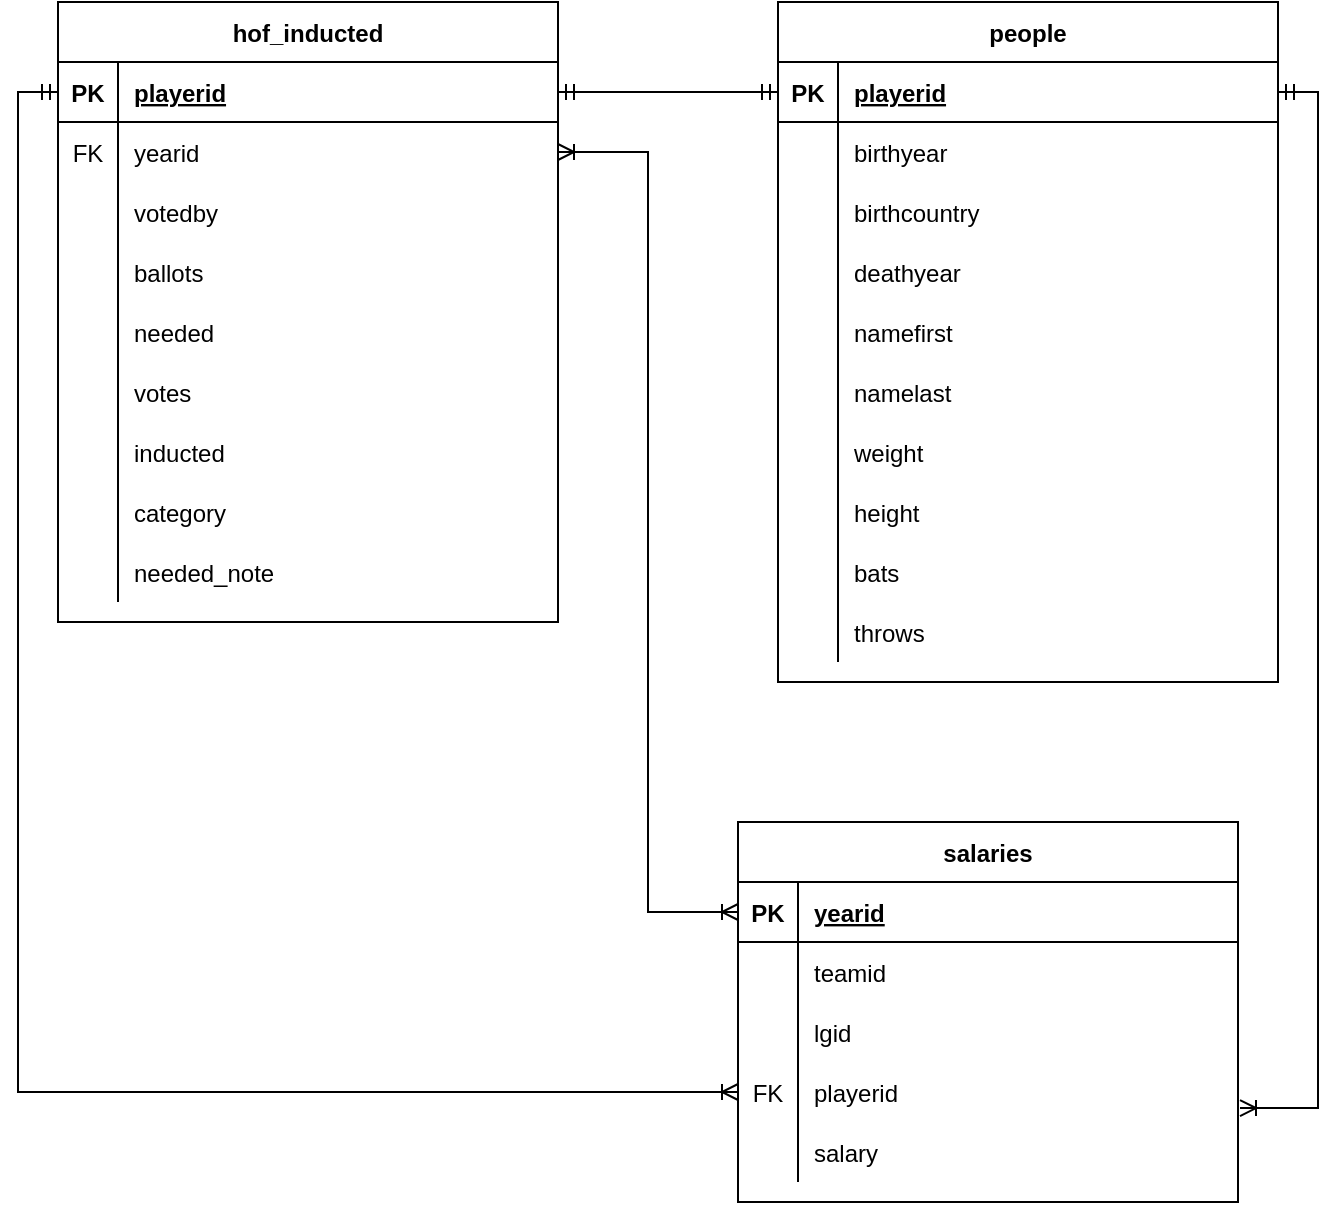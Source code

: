 <mxfile version="13.5.3" type="github">
  <diagram id="R2lEEEUBdFMjLlhIrx00" name="Page-1">
    <mxGraphModel dx="1422" dy="762" grid="1" gridSize="10" guides="1" tooltips="1" connect="1" arrows="1" fold="1" page="1" pageScale="1" pageWidth="850" pageHeight="1100" math="0" shadow="0" extFonts="Permanent Marker^https://fonts.googleapis.com/css?family=Permanent+Marker">
      <root>
        <mxCell id="0" />
        <mxCell id="1" parent="0" />
        <mxCell id="C-vyLk0tnHw3VtMMgP7b-23" value="hof_inducted" style="shape=table;startSize=30;container=1;collapsible=1;childLayout=tableLayout;fixedRows=1;rowLines=0;fontStyle=1;align=center;resizeLast=1;" parent="1" vertex="1">
          <mxGeometry x="120" y="120" width="250" height="310" as="geometry" />
        </mxCell>
        <mxCell id="C-vyLk0tnHw3VtMMgP7b-24" value="" style="shape=partialRectangle;collapsible=0;dropTarget=0;pointerEvents=0;fillColor=none;points=[[0,0.5],[1,0.5]];portConstraint=eastwest;top=0;left=0;right=0;bottom=1;" parent="C-vyLk0tnHw3VtMMgP7b-23" vertex="1">
          <mxGeometry y="30" width="250" height="30" as="geometry" />
        </mxCell>
        <mxCell id="C-vyLk0tnHw3VtMMgP7b-25" value="PK" style="shape=partialRectangle;overflow=hidden;connectable=0;fillColor=none;top=0;left=0;bottom=0;right=0;fontStyle=1;" parent="C-vyLk0tnHw3VtMMgP7b-24" vertex="1">
          <mxGeometry width="30" height="30" as="geometry" />
        </mxCell>
        <mxCell id="C-vyLk0tnHw3VtMMgP7b-26" value="playerid" style="shape=partialRectangle;overflow=hidden;connectable=0;fillColor=none;top=0;left=0;bottom=0;right=0;align=left;spacingLeft=6;fontStyle=5;" parent="C-vyLk0tnHw3VtMMgP7b-24" vertex="1">
          <mxGeometry x="30" width="220" height="30" as="geometry" />
        </mxCell>
        <mxCell id="C-vyLk0tnHw3VtMMgP7b-27" value="" style="shape=partialRectangle;collapsible=0;dropTarget=0;pointerEvents=0;fillColor=none;points=[[0,0.5],[1,0.5]];portConstraint=eastwest;top=0;left=0;right=0;bottom=0;" parent="C-vyLk0tnHw3VtMMgP7b-23" vertex="1">
          <mxGeometry y="60" width="250" height="30" as="geometry" />
        </mxCell>
        <mxCell id="C-vyLk0tnHw3VtMMgP7b-28" value="FK" style="shape=partialRectangle;overflow=hidden;connectable=0;fillColor=none;top=0;left=0;bottom=0;right=0;" parent="C-vyLk0tnHw3VtMMgP7b-27" vertex="1">
          <mxGeometry width="30" height="30" as="geometry" />
        </mxCell>
        <mxCell id="C-vyLk0tnHw3VtMMgP7b-29" value="yearid" style="shape=partialRectangle;overflow=hidden;connectable=0;fillColor=none;top=0;left=0;bottom=0;right=0;align=left;spacingLeft=6;" parent="C-vyLk0tnHw3VtMMgP7b-27" vertex="1">
          <mxGeometry x="30" width="220" height="30" as="geometry" />
        </mxCell>
        <mxCell id="lvdUmjx9k2lOD1dmZeKj-14" value="" style="shape=partialRectangle;collapsible=0;dropTarget=0;pointerEvents=0;fillColor=none;points=[[0,0.5],[1,0.5]];portConstraint=eastwest;top=0;left=0;right=0;bottom=0;" parent="C-vyLk0tnHw3VtMMgP7b-23" vertex="1">
          <mxGeometry y="90" width="250" height="30" as="geometry" />
        </mxCell>
        <mxCell id="lvdUmjx9k2lOD1dmZeKj-15" value="" style="shape=partialRectangle;overflow=hidden;connectable=0;fillColor=none;top=0;left=0;bottom=0;right=0;" parent="lvdUmjx9k2lOD1dmZeKj-14" vertex="1">
          <mxGeometry width="30" height="30" as="geometry" />
        </mxCell>
        <mxCell id="lvdUmjx9k2lOD1dmZeKj-16" value="votedby" style="shape=partialRectangle;overflow=hidden;connectable=0;fillColor=none;top=0;left=0;bottom=0;right=0;align=left;spacingLeft=6;" parent="lvdUmjx9k2lOD1dmZeKj-14" vertex="1">
          <mxGeometry x="30" width="220" height="30" as="geometry" />
        </mxCell>
        <mxCell id="lvdUmjx9k2lOD1dmZeKj-17" value="" style="shape=partialRectangle;collapsible=0;dropTarget=0;pointerEvents=0;fillColor=none;points=[[0,0.5],[1,0.5]];portConstraint=eastwest;top=0;left=0;right=0;bottom=0;" parent="C-vyLk0tnHw3VtMMgP7b-23" vertex="1">
          <mxGeometry y="120" width="250" height="30" as="geometry" />
        </mxCell>
        <mxCell id="lvdUmjx9k2lOD1dmZeKj-18" value="" style="shape=partialRectangle;overflow=hidden;connectable=0;fillColor=none;top=0;left=0;bottom=0;right=0;" parent="lvdUmjx9k2lOD1dmZeKj-17" vertex="1">
          <mxGeometry width="30" height="30" as="geometry" />
        </mxCell>
        <mxCell id="lvdUmjx9k2lOD1dmZeKj-19" value="ballots" style="shape=partialRectangle;overflow=hidden;connectable=0;fillColor=none;top=0;left=0;bottom=0;right=0;align=left;spacingLeft=6;" parent="lvdUmjx9k2lOD1dmZeKj-17" vertex="1">
          <mxGeometry x="30" width="220" height="30" as="geometry" />
        </mxCell>
        <mxCell id="lvdUmjx9k2lOD1dmZeKj-33" value="" style="shape=partialRectangle;collapsible=0;dropTarget=0;pointerEvents=0;fillColor=none;points=[[0,0.5],[1,0.5]];portConstraint=eastwest;top=0;left=0;right=0;bottom=0;" parent="C-vyLk0tnHw3VtMMgP7b-23" vertex="1">
          <mxGeometry y="150" width="250" height="30" as="geometry" />
        </mxCell>
        <mxCell id="lvdUmjx9k2lOD1dmZeKj-34" value="" style="shape=partialRectangle;overflow=hidden;connectable=0;fillColor=none;top=0;left=0;bottom=0;right=0;" parent="lvdUmjx9k2lOD1dmZeKj-33" vertex="1">
          <mxGeometry width="30" height="30" as="geometry" />
        </mxCell>
        <mxCell id="lvdUmjx9k2lOD1dmZeKj-35" value="needed" style="shape=partialRectangle;overflow=hidden;connectable=0;fillColor=none;top=0;left=0;bottom=0;right=0;align=left;spacingLeft=6;" parent="lvdUmjx9k2lOD1dmZeKj-33" vertex="1">
          <mxGeometry x="30" width="220" height="30" as="geometry" />
        </mxCell>
        <mxCell id="lvdUmjx9k2lOD1dmZeKj-36" value="" style="shape=partialRectangle;collapsible=0;dropTarget=0;pointerEvents=0;fillColor=none;points=[[0,0.5],[1,0.5]];portConstraint=eastwest;top=0;left=0;right=0;bottom=0;" parent="C-vyLk0tnHw3VtMMgP7b-23" vertex="1">
          <mxGeometry y="180" width="250" height="30" as="geometry" />
        </mxCell>
        <mxCell id="lvdUmjx9k2lOD1dmZeKj-37" value="" style="shape=partialRectangle;overflow=hidden;connectable=0;fillColor=none;top=0;left=0;bottom=0;right=0;" parent="lvdUmjx9k2lOD1dmZeKj-36" vertex="1">
          <mxGeometry width="30" height="30" as="geometry" />
        </mxCell>
        <mxCell id="lvdUmjx9k2lOD1dmZeKj-38" value="votes" style="shape=partialRectangle;overflow=hidden;connectable=0;fillColor=none;top=0;left=0;bottom=0;right=0;align=left;spacingLeft=6;" parent="lvdUmjx9k2lOD1dmZeKj-36" vertex="1">
          <mxGeometry x="30" width="220" height="30" as="geometry" />
        </mxCell>
        <mxCell id="lvdUmjx9k2lOD1dmZeKj-39" value="" style="shape=partialRectangle;collapsible=0;dropTarget=0;pointerEvents=0;fillColor=none;points=[[0,0.5],[1,0.5]];portConstraint=eastwest;top=0;left=0;right=0;bottom=0;" parent="C-vyLk0tnHw3VtMMgP7b-23" vertex="1">
          <mxGeometry y="210" width="250" height="30" as="geometry" />
        </mxCell>
        <mxCell id="lvdUmjx9k2lOD1dmZeKj-40" value="" style="shape=partialRectangle;overflow=hidden;connectable=0;fillColor=none;top=0;left=0;bottom=0;right=0;" parent="lvdUmjx9k2lOD1dmZeKj-39" vertex="1">
          <mxGeometry width="30" height="30" as="geometry" />
        </mxCell>
        <mxCell id="lvdUmjx9k2lOD1dmZeKj-41" value="inducted" style="shape=partialRectangle;overflow=hidden;connectable=0;fillColor=none;top=0;left=0;bottom=0;right=0;align=left;spacingLeft=6;" parent="lvdUmjx9k2lOD1dmZeKj-39" vertex="1">
          <mxGeometry x="30" width="220" height="30" as="geometry" />
        </mxCell>
        <mxCell id="lvdUmjx9k2lOD1dmZeKj-42" value="" style="shape=partialRectangle;collapsible=0;dropTarget=0;pointerEvents=0;fillColor=none;points=[[0,0.5],[1,0.5]];portConstraint=eastwest;top=0;left=0;right=0;bottom=0;" parent="C-vyLk0tnHw3VtMMgP7b-23" vertex="1">
          <mxGeometry y="240" width="250" height="30" as="geometry" />
        </mxCell>
        <mxCell id="lvdUmjx9k2lOD1dmZeKj-43" value="" style="shape=partialRectangle;overflow=hidden;connectable=0;fillColor=none;top=0;left=0;bottom=0;right=0;" parent="lvdUmjx9k2lOD1dmZeKj-42" vertex="1">
          <mxGeometry width="30" height="30" as="geometry" />
        </mxCell>
        <mxCell id="lvdUmjx9k2lOD1dmZeKj-44" value="category" style="shape=partialRectangle;overflow=hidden;connectable=0;fillColor=none;top=0;left=0;bottom=0;right=0;align=left;spacingLeft=6;" parent="lvdUmjx9k2lOD1dmZeKj-42" vertex="1">
          <mxGeometry x="30" width="220" height="30" as="geometry" />
        </mxCell>
        <mxCell id="lvdUmjx9k2lOD1dmZeKj-45" value="" style="shape=partialRectangle;collapsible=0;dropTarget=0;pointerEvents=0;fillColor=none;points=[[0,0.5],[1,0.5]];portConstraint=eastwest;top=0;left=0;right=0;bottom=0;" parent="C-vyLk0tnHw3VtMMgP7b-23" vertex="1">
          <mxGeometry y="270" width="250" height="30" as="geometry" />
        </mxCell>
        <mxCell id="lvdUmjx9k2lOD1dmZeKj-46" value="" style="shape=partialRectangle;overflow=hidden;connectable=0;fillColor=none;top=0;left=0;bottom=0;right=0;" parent="lvdUmjx9k2lOD1dmZeKj-45" vertex="1">
          <mxGeometry width="30" height="30" as="geometry" />
        </mxCell>
        <mxCell id="lvdUmjx9k2lOD1dmZeKj-47" value="needed_note" style="shape=partialRectangle;overflow=hidden;connectable=0;fillColor=none;top=0;left=0;bottom=0;right=0;align=left;spacingLeft=6;" parent="lvdUmjx9k2lOD1dmZeKj-45" vertex="1">
          <mxGeometry x="30" width="220" height="30" as="geometry" />
        </mxCell>
        <mxCell id="C-vyLk0tnHw3VtMMgP7b-13" value="people" style="shape=table;startSize=30;container=1;collapsible=1;childLayout=tableLayout;fixedRows=1;rowLines=0;fontStyle=1;align=center;resizeLast=1;" parent="1" vertex="1">
          <mxGeometry x="480" y="120" width="250" height="340" as="geometry" />
        </mxCell>
        <mxCell id="C-vyLk0tnHw3VtMMgP7b-14" value="" style="shape=partialRectangle;collapsible=0;dropTarget=0;pointerEvents=0;fillColor=none;points=[[0,0.5],[1,0.5]];portConstraint=eastwest;top=0;left=0;right=0;bottom=1;" parent="C-vyLk0tnHw3VtMMgP7b-13" vertex="1">
          <mxGeometry y="30" width="250" height="30" as="geometry" />
        </mxCell>
        <mxCell id="C-vyLk0tnHw3VtMMgP7b-15" value="PK" style="shape=partialRectangle;overflow=hidden;connectable=0;fillColor=none;top=0;left=0;bottom=0;right=0;fontStyle=1;" parent="C-vyLk0tnHw3VtMMgP7b-14" vertex="1">
          <mxGeometry width="30" height="30" as="geometry" />
        </mxCell>
        <mxCell id="C-vyLk0tnHw3VtMMgP7b-16" value="playerid" style="shape=partialRectangle;overflow=hidden;connectable=0;fillColor=none;top=0;left=0;bottom=0;right=0;align=left;spacingLeft=6;fontStyle=5;" parent="C-vyLk0tnHw3VtMMgP7b-14" vertex="1">
          <mxGeometry x="30" width="220" height="30" as="geometry" />
        </mxCell>
        <mxCell id="C-vyLk0tnHw3VtMMgP7b-17" value="" style="shape=partialRectangle;collapsible=0;dropTarget=0;pointerEvents=0;fillColor=none;points=[[0,0.5],[1,0.5]];portConstraint=eastwest;top=0;left=0;right=0;bottom=0;" parent="C-vyLk0tnHw3VtMMgP7b-13" vertex="1">
          <mxGeometry y="60" width="250" height="30" as="geometry" />
        </mxCell>
        <mxCell id="C-vyLk0tnHw3VtMMgP7b-18" value="" style="shape=partialRectangle;overflow=hidden;connectable=0;fillColor=none;top=0;left=0;bottom=0;right=0;" parent="C-vyLk0tnHw3VtMMgP7b-17" vertex="1">
          <mxGeometry width="30" height="30" as="geometry" />
        </mxCell>
        <mxCell id="C-vyLk0tnHw3VtMMgP7b-19" value="birthyear" style="shape=partialRectangle;overflow=hidden;connectable=0;fillColor=none;top=0;left=0;bottom=0;right=0;align=left;spacingLeft=6;" parent="C-vyLk0tnHw3VtMMgP7b-17" vertex="1">
          <mxGeometry x="30" width="220" height="30" as="geometry" />
        </mxCell>
        <mxCell id="C-vyLk0tnHw3VtMMgP7b-20" value="" style="shape=partialRectangle;collapsible=0;dropTarget=0;pointerEvents=0;fillColor=none;points=[[0,0.5],[1,0.5]];portConstraint=eastwest;top=0;left=0;right=0;bottom=0;" parent="C-vyLk0tnHw3VtMMgP7b-13" vertex="1">
          <mxGeometry y="90" width="250" height="30" as="geometry" />
        </mxCell>
        <mxCell id="C-vyLk0tnHw3VtMMgP7b-21" value="" style="shape=partialRectangle;overflow=hidden;connectable=0;fillColor=none;top=0;left=0;bottom=0;right=0;" parent="C-vyLk0tnHw3VtMMgP7b-20" vertex="1">
          <mxGeometry width="30" height="30" as="geometry" />
        </mxCell>
        <mxCell id="C-vyLk0tnHw3VtMMgP7b-22" value="birthcountry" style="shape=partialRectangle;overflow=hidden;connectable=0;fillColor=none;top=0;left=0;bottom=0;right=0;align=left;spacingLeft=6;" parent="C-vyLk0tnHw3VtMMgP7b-20" vertex="1">
          <mxGeometry x="30" width="220" height="30" as="geometry" />
        </mxCell>
        <mxCell id="lvdUmjx9k2lOD1dmZeKj-76" value="" style="shape=partialRectangle;collapsible=0;dropTarget=0;pointerEvents=0;fillColor=none;points=[[0,0.5],[1,0.5]];portConstraint=eastwest;top=0;left=0;right=0;bottom=0;" parent="C-vyLk0tnHw3VtMMgP7b-13" vertex="1">
          <mxGeometry y="120" width="250" height="30" as="geometry" />
        </mxCell>
        <mxCell id="lvdUmjx9k2lOD1dmZeKj-77" value="" style="shape=partialRectangle;overflow=hidden;connectable=0;fillColor=none;top=0;left=0;bottom=0;right=0;" parent="lvdUmjx9k2lOD1dmZeKj-76" vertex="1">
          <mxGeometry width="30" height="30" as="geometry" />
        </mxCell>
        <mxCell id="lvdUmjx9k2lOD1dmZeKj-78" value="deathyear" style="shape=partialRectangle;overflow=hidden;connectable=0;fillColor=none;top=0;left=0;bottom=0;right=0;align=left;spacingLeft=6;" parent="lvdUmjx9k2lOD1dmZeKj-76" vertex="1">
          <mxGeometry x="30" width="220" height="30" as="geometry" />
        </mxCell>
        <mxCell id="lvdUmjx9k2lOD1dmZeKj-79" value="" style="shape=partialRectangle;collapsible=0;dropTarget=0;pointerEvents=0;fillColor=none;points=[[0,0.5],[1,0.5]];portConstraint=eastwest;top=0;left=0;right=0;bottom=0;" parent="C-vyLk0tnHw3VtMMgP7b-13" vertex="1">
          <mxGeometry y="150" width="250" height="30" as="geometry" />
        </mxCell>
        <mxCell id="lvdUmjx9k2lOD1dmZeKj-80" value="" style="shape=partialRectangle;overflow=hidden;connectable=0;fillColor=none;top=0;left=0;bottom=0;right=0;" parent="lvdUmjx9k2lOD1dmZeKj-79" vertex="1">
          <mxGeometry width="30" height="30" as="geometry" />
        </mxCell>
        <mxCell id="lvdUmjx9k2lOD1dmZeKj-81" value="namefirst" style="shape=partialRectangle;overflow=hidden;connectable=0;fillColor=none;top=0;left=0;bottom=0;right=0;align=left;spacingLeft=6;" parent="lvdUmjx9k2lOD1dmZeKj-79" vertex="1">
          <mxGeometry x="30" width="220" height="30" as="geometry" />
        </mxCell>
        <mxCell id="lvdUmjx9k2lOD1dmZeKj-82" value="" style="shape=partialRectangle;collapsible=0;dropTarget=0;pointerEvents=0;fillColor=none;points=[[0,0.5],[1,0.5]];portConstraint=eastwest;top=0;left=0;right=0;bottom=0;" parent="C-vyLk0tnHw3VtMMgP7b-13" vertex="1">
          <mxGeometry y="180" width="250" height="30" as="geometry" />
        </mxCell>
        <mxCell id="lvdUmjx9k2lOD1dmZeKj-83" value="" style="shape=partialRectangle;overflow=hidden;connectable=0;fillColor=none;top=0;left=0;bottom=0;right=0;" parent="lvdUmjx9k2lOD1dmZeKj-82" vertex="1">
          <mxGeometry width="30" height="30" as="geometry" />
        </mxCell>
        <mxCell id="lvdUmjx9k2lOD1dmZeKj-84" value="namelast" style="shape=partialRectangle;overflow=hidden;connectable=0;fillColor=none;top=0;left=0;bottom=0;right=0;align=left;spacingLeft=6;" parent="lvdUmjx9k2lOD1dmZeKj-82" vertex="1">
          <mxGeometry x="30" width="220" height="30" as="geometry" />
        </mxCell>
        <mxCell id="lvdUmjx9k2lOD1dmZeKj-85" value="" style="shape=partialRectangle;collapsible=0;dropTarget=0;pointerEvents=0;fillColor=none;points=[[0,0.5],[1,0.5]];portConstraint=eastwest;top=0;left=0;right=0;bottom=0;" parent="C-vyLk0tnHw3VtMMgP7b-13" vertex="1">
          <mxGeometry y="210" width="250" height="30" as="geometry" />
        </mxCell>
        <mxCell id="lvdUmjx9k2lOD1dmZeKj-86" value="" style="shape=partialRectangle;overflow=hidden;connectable=0;fillColor=none;top=0;left=0;bottom=0;right=0;" parent="lvdUmjx9k2lOD1dmZeKj-85" vertex="1">
          <mxGeometry width="30" height="30" as="geometry" />
        </mxCell>
        <mxCell id="lvdUmjx9k2lOD1dmZeKj-87" value="weight" style="shape=partialRectangle;overflow=hidden;connectable=0;fillColor=none;top=0;left=0;bottom=0;right=0;align=left;spacingLeft=6;" parent="lvdUmjx9k2lOD1dmZeKj-85" vertex="1">
          <mxGeometry x="30" width="220" height="30" as="geometry" />
        </mxCell>
        <mxCell id="lvdUmjx9k2lOD1dmZeKj-88" value="" style="shape=partialRectangle;collapsible=0;dropTarget=0;pointerEvents=0;fillColor=none;points=[[0,0.5],[1,0.5]];portConstraint=eastwest;top=0;left=0;right=0;bottom=0;" parent="C-vyLk0tnHw3VtMMgP7b-13" vertex="1">
          <mxGeometry y="240" width="250" height="30" as="geometry" />
        </mxCell>
        <mxCell id="lvdUmjx9k2lOD1dmZeKj-89" value="" style="shape=partialRectangle;overflow=hidden;connectable=0;fillColor=none;top=0;left=0;bottom=0;right=0;" parent="lvdUmjx9k2lOD1dmZeKj-88" vertex="1">
          <mxGeometry width="30" height="30" as="geometry" />
        </mxCell>
        <mxCell id="lvdUmjx9k2lOD1dmZeKj-90" value="height" style="shape=partialRectangle;overflow=hidden;connectable=0;fillColor=none;top=0;left=0;bottom=0;right=0;align=left;spacingLeft=6;" parent="lvdUmjx9k2lOD1dmZeKj-88" vertex="1">
          <mxGeometry x="30" width="220" height="30" as="geometry" />
        </mxCell>
        <mxCell id="lvdUmjx9k2lOD1dmZeKj-91" value="" style="shape=partialRectangle;collapsible=0;dropTarget=0;pointerEvents=0;fillColor=none;points=[[0,0.5],[1,0.5]];portConstraint=eastwest;top=0;left=0;right=0;bottom=0;" parent="C-vyLk0tnHw3VtMMgP7b-13" vertex="1">
          <mxGeometry y="270" width="250" height="30" as="geometry" />
        </mxCell>
        <mxCell id="lvdUmjx9k2lOD1dmZeKj-92" value="" style="shape=partialRectangle;overflow=hidden;connectable=0;fillColor=none;top=0;left=0;bottom=0;right=0;" parent="lvdUmjx9k2lOD1dmZeKj-91" vertex="1">
          <mxGeometry width="30" height="30" as="geometry" />
        </mxCell>
        <mxCell id="lvdUmjx9k2lOD1dmZeKj-93" value="bats" style="shape=partialRectangle;overflow=hidden;connectable=0;fillColor=none;top=0;left=0;bottom=0;right=0;align=left;spacingLeft=6;" parent="lvdUmjx9k2lOD1dmZeKj-91" vertex="1">
          <mxGeometry x="30" width="220" height="30" as="geometry" />
        </mxCell>
        <mxCell id="lvdUmjx9k2lOD1dmZeKj-94" value="" style="shape=partialRectangle;collapsible=0;dropTarget=0;pointerEvents=0;fillColor=none;points=[[0,0.5],[1,0.5]];portConstraint=eastwest;top=0;left=0;right=0;bottom=0;" parent="C-vyLk0tnHw3VtMMgP7b-13" vertex="1">
          <mxGeometry y="300" width="250" height="30" as="geometry" />
        </mxCell>
        <mxCell id="lvdUmjx9k2lOD1dmZeKj-95" value="" style="shape=partialRectangle;overflow=hidden;connectable=0;fillColor=none;top=0;left=0;bottom=0;right=0;" parent="lvdUmjx9k2lOD1dmZeKj-94" vertex="1">
          <mxGeometry width="30" height="30" as="geometry" />
        </mxCell>
        <mxCell id="lvdUmjx9k2lOD1dmZeKj-96" value="throws" style="shape=partialRectangle;overflow=hidden;connectable=0;fillColor=none;top=0;left=0;bottom=0;right=0;align=left;spacingLeft=6;" parent="lvdUmjx9k2lOD1dmZeKj-94" vertex="1">
          <mxGeometry x="30" width="220" height="30" as="geometry" />
        </mxCell>
        <mxCell id="lvdUmjx9k2lOD1dmZeKj-100" style="edgeStyle=orthogonalEdgeStyle;rounded=0;orthogonalLoop=1;jettySize=auto;html=1;exitX=0;exitY=0.5;exitDx=0;exitDy=0;entryX=1;entryY=0.5;entryDx=0;entryDy=0;startArrow=ERmandOne;startFill=0;endArrow=ERmandOne;endFill=0;" parent="1" source="C-vyLk0tnHw3VtMMgP7b-14" target="C-vyLk0tnHw3VtMMgP7b-24" edge="1">
          <mxGeometry relative="1" as="geometry">
            <Array as="points">
              <mxPoint x="410" y="165" />
              <mxPoint x="410" y="165" />
            </Array>
          </mxGeometry>
        </mxCell>
        <mxCell id="lvdUmjx9k2lOD1dmZeKj-104" style="edgeStyle=orthogonalEdgeStyle;rounded=0;orthogonalLoop=1;jettySize=auto;html=1;exitX=0;exitY=0.5;exitDx=0;exitDy=0;entryX=1;entryY=0.5;entryDx=0;entryDy=0;startArrow=ERoneToMany;startFill=0;endArrow=ERoneToMany;endFill=0;" parent="1" source="lvdUmjx9k2lOD1dmZeKj-2" target="C-vyLk0tnHw3VtMMgP7b-27" edge="1">
          <mxGeometry relative="1" as="geometry" />
        </mxCell>
        <mxCell id="lvdUmjx9k2lOD1dmZeKj-106" style="edgeStyle=orthogonalEdgeStyle;rounded=0;orthogonalLoop=1;jettySize=auto;html=1;exitX=0;exitY=0.5;exitDx=0;exitDy=0;entryX=0;entryY=0.5;entryDx=0;entryDy=0;startArrow=ERmandOne;startFill=0;endArrow=ERoneToMany;endFill=0;" parent="1" source="C-vyLk0tnHw3VtMMgP7b-24" target="lvdUmjx9k2lOD1dmZeKj-11" edge="1">
          <mxGeometry relative="1" as="geometry" />
        </mxCell>
        <mxCell id="7GUUZVqg7vszl4X-F0Mz-1" style="edgeStyle=orthogonalEdgeStyle;rounded=0;orthogonalLoop=1;jettySize=auto;html=1;exitX=1;exitY=0.5;exitDx=0;exitDy=0;entryX=1.004;entryY=0.767;entryDx=0;entryDy=0;entryPerimeter=0;startArrow=ERmandOne;startFill=0;endArrow=ERoneToMany;endFill=0;" edge="1" parent="1" source="C-vyLk0tnHw3VtMMgP7b-14" target="lvdUmjx9k2lOD1dmZeKj-11">
          <mxGeometry relative="1" as="geometry" />
        </mxCell>
        <mxCell id="lvdUmjx9k2lOD1dmZeKj-1" value="salaries" style="shape=table;startSize=30;container=1;collapsible=1;childLayout=tableLayout;fixedRows=1;rowLines=0;fontStyle=1;align=center;resizeLast=1;" parent="1" vertex="1">
          <mxGeometry x="460" y="530" width="250" height="190" as="geometry" />
        </mxCell>
        <mxCell id="lvdUmjx9k2lOD1dmZeKj-2" value="" style="shape=partialRectangle;collapsible=0;dropTarget=0;pointerEvents=0;fillColor=none;top=0;left=0;bottom=1;right=0;points=[[0,0.5],[1,0.5]];portConstraint=eastwest;" parent="lvdUmjx9k2lOD1dmZeKj-1" vertex="1">
          <mxGeometry y="30" width="250" height="30" as="geometry" />
        </mxCell>
        <mxCell id="lvdUmjx9k2lOD1dmZeKj-3" value="PK" style="shape=partialRectangle;connectable=0;fillColor=none;top=0;left=0;bottom=0;right=0;fontStyle=1;overflow=hidden;" parent="lvdUmjx9k2lOD1dmZeKj-2" vertex="1">
          <mxGeometry width="30" height="30" as="geometry" />
        </mxCell>
        <mxCell id="lvdUmjx9k2lOD1dmZeKj-4" value="yearid" style="shape=partialRectangle;connectable=0;fillColor=none;top=0;left=0;bottom=0;right=0;align=left;spacingLeft=6;fontStyle=5;overflow=hidden;" parent="lvdUmjx9k2lOD1dmZeKj-2" vertex="1">
          <mxGeometry x="30" width="220" height="30" as="geometry" />
        </mxCell>
        <mxCell id="lvdUmjx9k2lOD1dmZeKj-5" value="" style="shape=partialRectangle;collapsible=0;dropTarget=0;pointerEvents=0;fillColor=none;top=0;left=0;bottom=0;right=0;points=[[0,0.5],[1,0.5]];portConstraint=eastwest;" parent="lvdUmjx9k2lOD1dmZeKj-1" vertex="1">
          <mxGeometry y="60" width="250" height="30" as="geometry" />
        </mxCell>
        <mxCell id="lvdUmjx9k2lOD1dmZeKj-6" value="" style="shape=partialRectangle;connectable=0;fillColor=none;top=0;left=0;bottom=0;right=0;editable=1;overflow=hidden;" parent="lvdUmjx9k2lOD1dmZeKj-5" vertex="1">
          <mxGeometry width="30" height="30" as="geometry" />
        </mxCell>
        <mxCell id="lvdUmjx9k2lOD1dmZeKj-7" value="teamid" style="shape=partialRectangle;connectable=0;fillColor=none;top=0;left=0;bottom=0;right=0;align=left;spacingLeft=6;overflow=hidden;" parent="lvdUmjx9k2lOD1dmZeKj-5" vertex="1">
          <mxGeometry x="30" width="220" height="30" as="geometry" />
        </mxCell>
        <mxCell id="lvdUmjx9k2lOD1dmZeKj-8" value="" style="shape=partialRectangle;collapsible=0;dropTarget=0;pointerEvents=0;fillColor=none;top=0;left=0;bottom=0;right=0;points=[[0,0.5],[1,0.5]];portConstraint=eastwest;" parent="lvdUmjx9k2lOD1dmZeKj-1" vertex="1">
          <mxGeometry y="90" width="250" height="30" as="geometry" />
        </mxCell>
        <mxCell id="lvdUmjx9k2lOD1dmZeKj-9" value="" style="shape=partialRectangle;connectable=0;fillColor=none;top=0;left=0;bottom=0;right=0;editable=1;overflow=hidden;" parent="lvdUmjx9k2lOD1dmZeKj-8" vertex="1">
          <mxGeometry width="30" height="30" as="geometry" />
        </mxCell>
        <mxCell id="lvdUmjx9k2lOD1dmZeKj-10" value="lgid" style="shape=partialRectangle;connectable=0;fillColor=none;top=0;left=0;bottom=0;right=0;align=left;spacingLeft=6;overflow=hidden;" parent="lvdUmjx9k2lOD1dmZeKj-8" vertex="1">
          <mxGeometry x="30" width="220" height="30" as="geometry" />
        </mxCell>
        <mxCell id="lvdUmjx9k2lOD1dmZeKj-11" value="" style="shape=partialRectangle;collapsible=0;dropTarget=0;pointerEvents=0;fillColor=none;top=0;left=0;bottom=0;right=0;points=[[0,0.5],[1,0.5]];portConstraint=eastwest;" parent="lvdUmjx9k2lOD1dmZeKj-1" vertex="1">
          <mxGeometry y="120" width="250" height="30" as="geometry" />
        </mxCell>
        <mxCell id="lvdUmjx9k2lOD1dmZeKj-12" value="FK" style="shape=partialRectangle;connectable=0;fillColor=none;top=0;left=0;bottom=0;right=0;editable=1;overflow=hidden;" parent="lvdUmjx9k2lOD1dmZeKj-11" vertex="1">
          <mxGeometry width="30" height="30" as="geometry" />
        </mxCell>
        <mxCell id="lvdUmjx9k2lOD1dmZeKj-13" value="playerid" style="shape=partialRectangle;connectable=0;fillColor=none;top=0;left=0;bottom=0;right=0;align=left;spacingLeft=6;overflow=hidden;" parent="lvdUmjx9k2lOD1dmZeKj-11" vertex="1">
          <mxGeometry x="30" width="220" height="30" as="geometry" />
        </mxCell>
        <mxCell id="lvdUmjx9k2lOD1dmZeKj-97" value="" style="shape=partialRectangle;collapsible=0;dropTarget=0;pointerEvents=0;fillColor=none;top=0;left=0;bottom=0;right=0;points=[[0,0.5],[1,0.5]];portConstraint=eastwest;" parent="lvdUmjx9k2lOD1dmZeKj-1" vertex="1">
          <mxGeometry y="150" width="250" height="30" as="geometry" />
        </mxCell>
        <mxCell id="lvdUmjx9k2lOD1dmZeKj-98" value="" style="shape=partialRectangle;connectable=0;fillColor=none;top=0;left=0;bottom=0;right=0;editable=1;overflow=hidden;" parent="lvdUmjx9k2lOD1dmZeKj-97" vertex="1">
          <mxGeometry width="30" height="30" as="geometry" />
        </mxCell>
        <mxCell id="lvdUmjx9k2lOD1dmZeKj-99" value="salary" style="shape=partialRectangle;connectable=0;fillColor=none;top=0;left=0;bottom=0;right=0;align=left;spacingLeft=6;overflow=hidden;" parent="lvdUmjx9k2lOD1dmZeKj-97" vertex="1">
          <mxGeometry x="30" width="220" height="30" as="geometry" />
        </mxCell>
      </root>
    </mxGraphModel>
  </diagram>
</mxfile>
